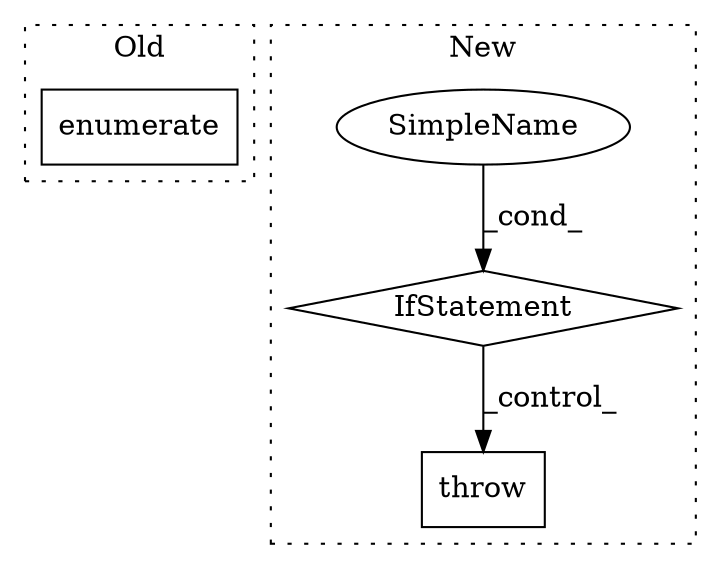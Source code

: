 digraph G {
subgraph cluster0 {
1 [label="enumerate" a="32" s="2861,2881" l="10,1" shape="box"];
label = "Old";
style="dotted";
}
subgraph cluster1 {
2 [label="throw" a="53" s="1698" l="6" shape="box"];
3 [label="IfStatement" a="25" s="1654,1686" l="4,2" shape="diamond"];
4 [label="SimpleName" a="42" s="" l="" shape="ellipse"];
label = "New";
style="dotted";
}
3 -> 2 [label="_control_"];
4 -> 3 [label="_cond_"];
}